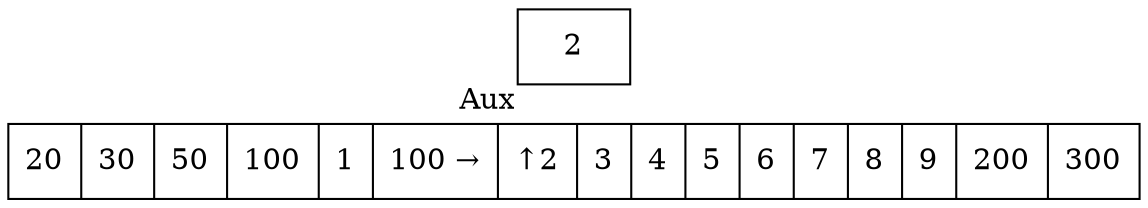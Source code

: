 digraph G{ node [shape = record ];
 rankdir=LR;X[label="{ 20|30|50|100|1|100|2|3|4|5|6|7|8|9|200|300}"]X[label="{ 20|30|50|100|1|100 → | ↑ 2|3|4|5|6|7|8|9|200|300}"]
2[label="{2}"xlabel="Aux"]
}
